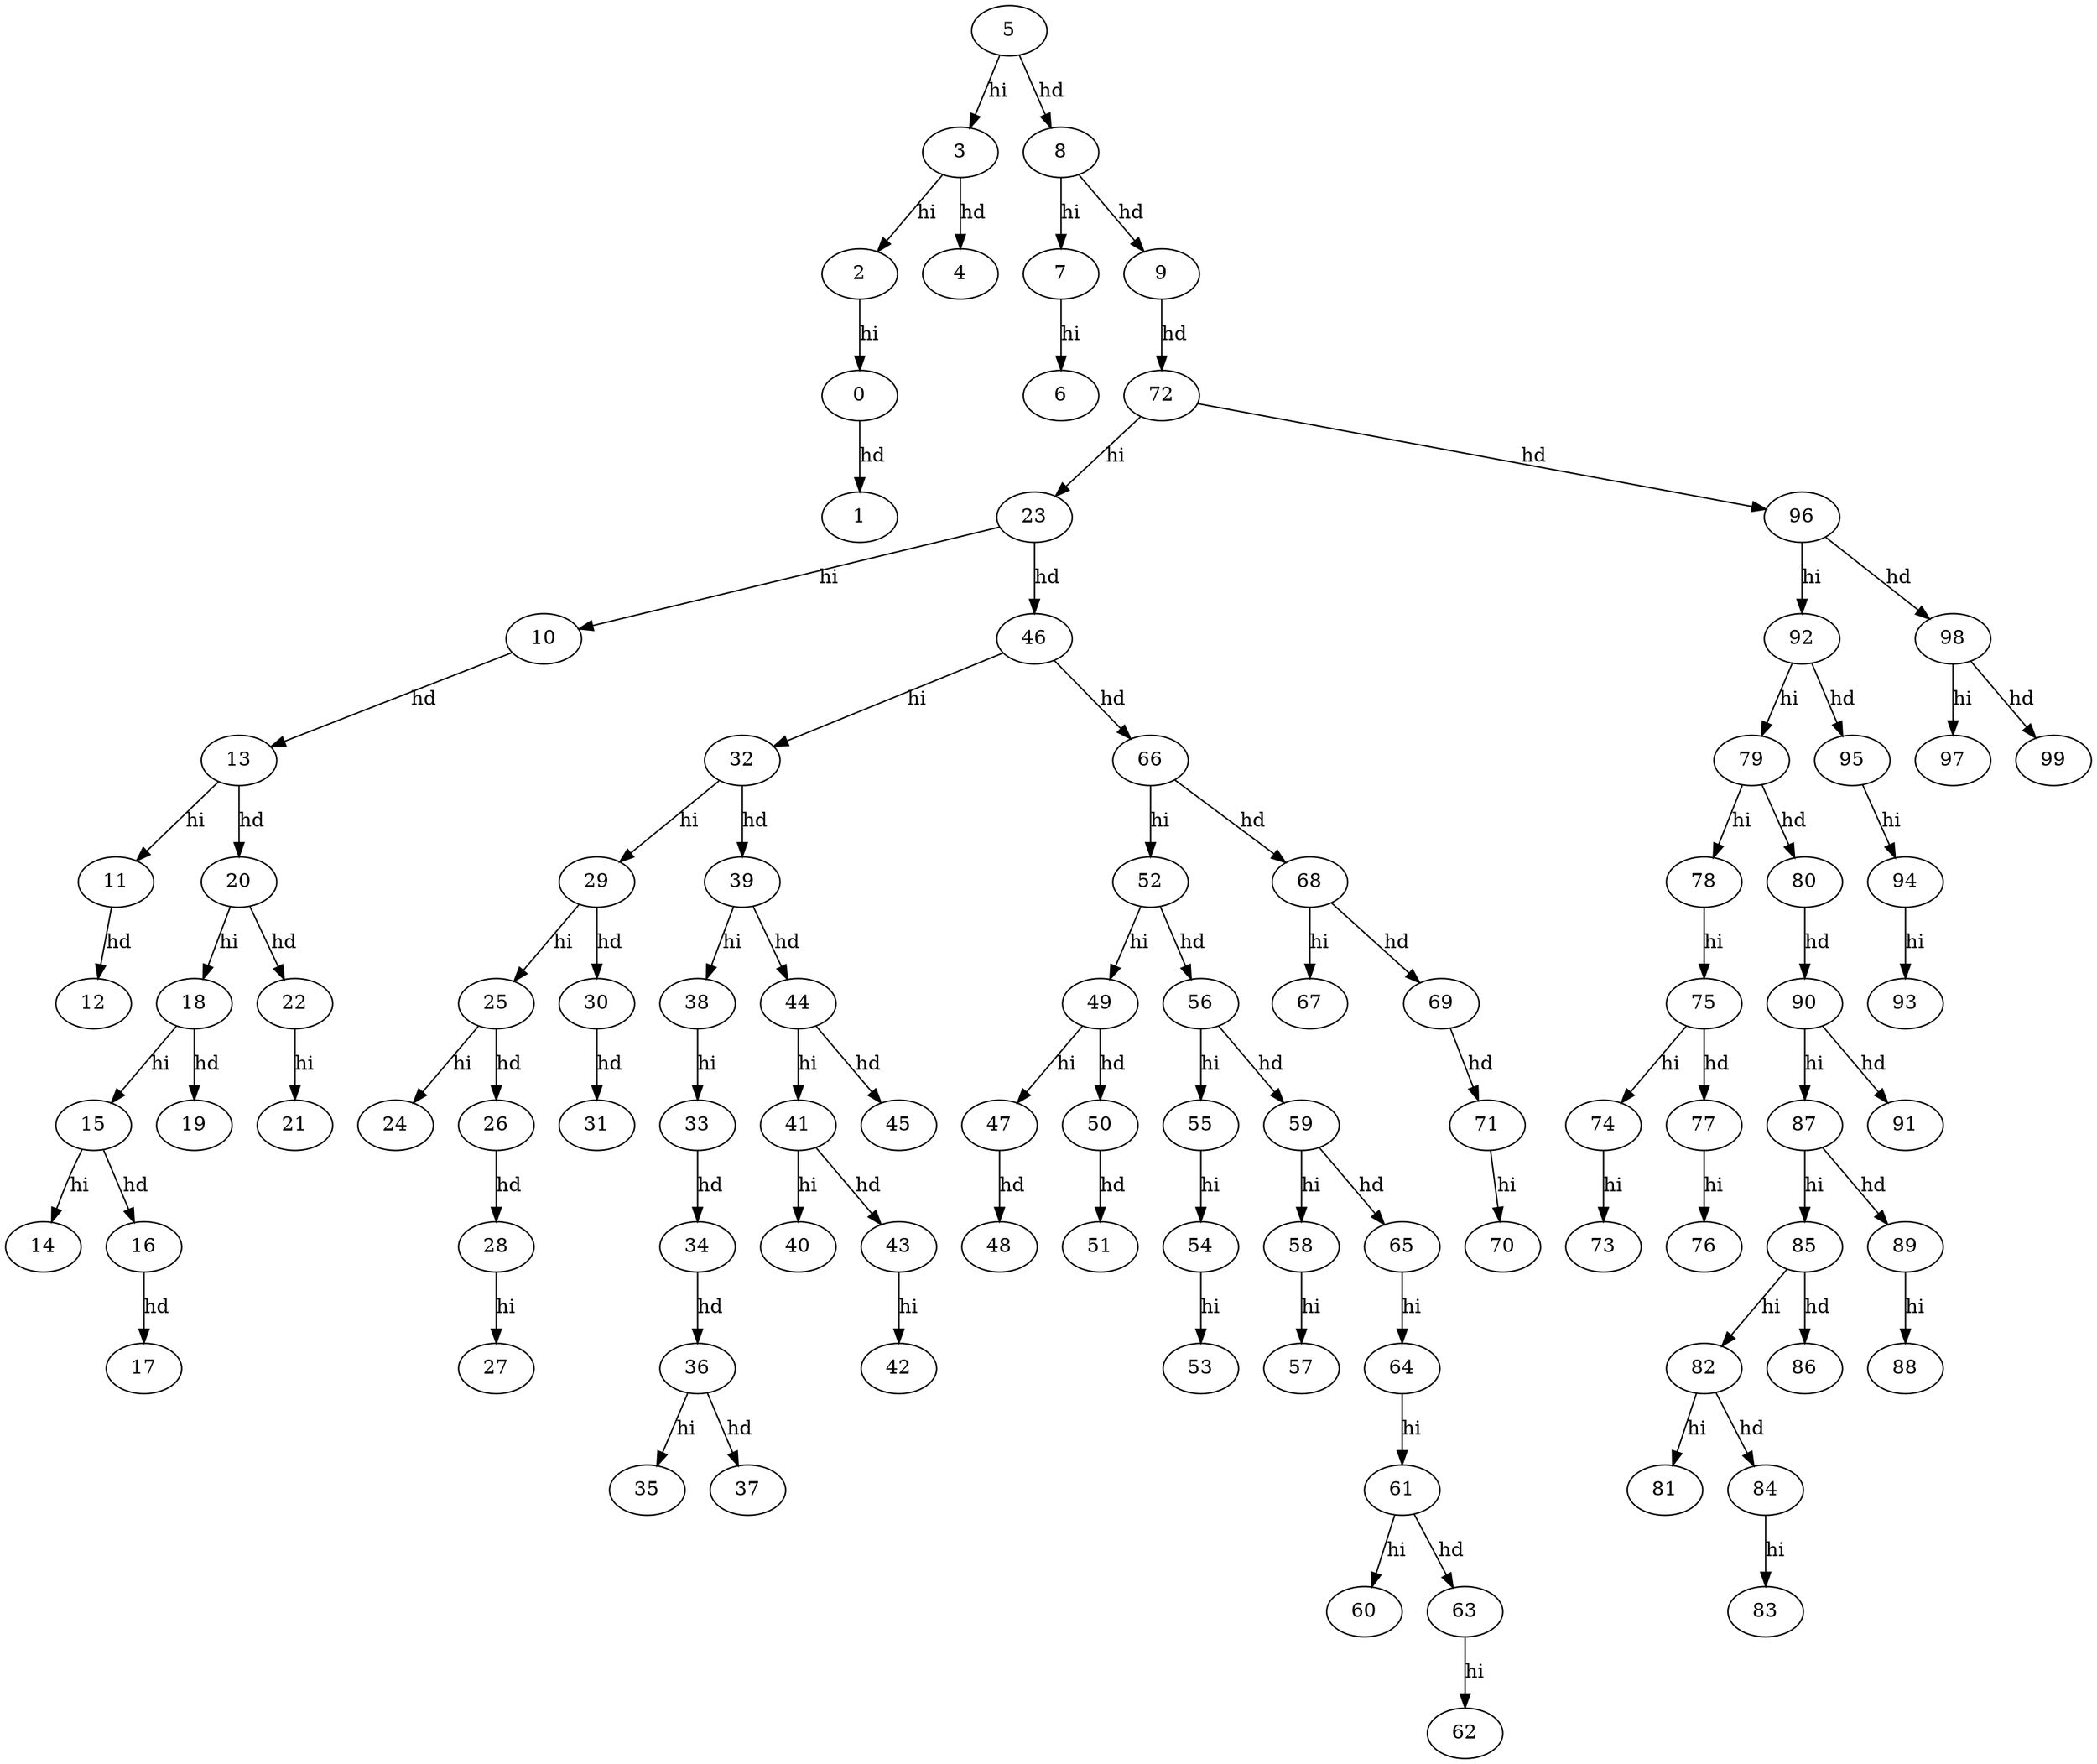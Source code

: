 digraph Abb900
 {
0 -> 1 [label="hd"]
2 -> 0 [label="hi"]
3 -> 2 [label="hi"]
3 -> 4 [label="hd"]
5 -> 3 [label="hi"]
5 -> 8 [label="hd"]
7 -> 6 [label="hi"]
8 -> 7 [label="hi"]
8 -> 9 [label="hd"]
9 -> 72 [label="hd"]
10 -> 13 [label="hd"]
11 -> 12 [label="hd"]
13 -> 11 [label="hi"]
13 -> 20 [label="hd"]
15 -> 14 [label="hi"]
15 -> 16 [label="hd"]
16 -> 17 [label="hd"]
18 -> 15 [label="hi"]
18 -> 19 [label="hd"]
20 -> 18 [label="hi"]
20 -> 22 [label="hd"]
22 -> 21 [label="hi"]
23 -> 10 [label="hi"]
23 -> 46 [label="hd"]
25 -> 24 [label="hi"]
25 -> 26 [label="hd"]
26 -> 28 [label="hd"]
28 -> 27 [label="hi"]
29 -> 25 [label="hi"]
29 -> 30 [label="hd"]
30 -> 31 [label="hd"]
32 -> 29 [label="hi"]
32 -> 39 [label="hd"]
33 -> 34 [label="hd"]
34 -> 36 [label="hd"]
36 -> 35 [label="hi"]
36 -> 37 [label="hd"]
38 -> 33 [label="hi"]
39 -> 38 [label="hi"]
39 -> 44 [label="hd"]
41 -> 40 [label="hi"]
41 -> 43 [label="hd"]
43 -> 42 [label="hi"]
44 -> 41 [label="hi"]
44 -> 45 [label="hd"]
46 -> 32 [label="hi"]
46 -> 66 [label="hd"]
47 -> 48 [label="hd"]
49 -> 47 [label="hi"]
49 -> 50 [label="hd"]
50 -> 51 [label="hd"]
52 -> 49 [label="hi"]
52 -> 56 [label="hd"]
54 -> 53 [label="hi"]
55 -> 54 [label="hi"]
56 -> 55 [label="hi"]
56 -> 59 [label="hd"]
58 -> 57 [label="hi"]
59 -> 58 [label="hi"]
59 -> 65 [label="hd"]
61 -> 60 [label="hi"]
61 -> 63 [label="hd"]
63 -> 62 [label="hi"]
64 -> 61 [label="hi"]
65 -> 64 [label="hi"]
66 -> 52 [label="hi"]
66 -> 68 [label="hd"]
68 -> 67 [label="hi"]
68 -> 69 [label="hd"]
69 -> 71 [label="hd"]
71 -> 70 [label="hi"]
72 -> 23 [label="hi"]
72 -> 96 [label="hd"]
74 -> 73 [label="hi"]
75 -> 74 [label="hi"]
75 -> 77 [label="hd"]
77 -> 76 [label="hi"]
78 -> 75 [label="hi"]
79 -> 78 [label="hi"]
79 -> 80 [label="hd"]
80 -> 90 [label="hd"]
82 -> 81 [label="hi"]
82 -> 84 [label="hd"]
84 -> 83 [label="hi"]
85 -> 82 [label="hi"]
85 -> 86 [label="hd"]
87 -> 85 [label="hi"]
87 -> 89 [label="hd"]
89 -> 88 [label="hi"]
90 -> 87 [label="hi"]
90 -> 91 [label="hd"]
92 -> 79 [label="hi"]
92 -> 95 [label="hd"]
94 -> 93 [label="hi"]
95 -> 94 [label="hi"]
96 -> 92 [label="hi"]
96 -> 98 [label="hd"]
98 -> 97 [label="hi"]
98 -> 99 [label="hd"]
}
